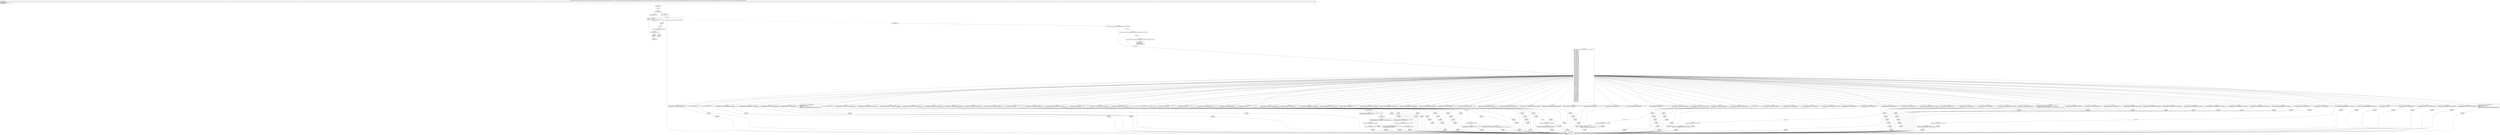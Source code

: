 digraph "CFG forandroidx.constraintlayout.widget.ConstraintSet.populateConstraint(Landroid\/content\/Context;Landroidx\/constraintlayout\/widget\/ConstraintSet$Constraint;Landroid\/content\/res\/TypedArray;Z)V" {
Node_245 [shape=record,label="{245\:\ ?|MTH_ENTER_BLOCK\l}"];
Node_247 [shape=record,label="{247\:\ 0x0000}"];
Node_248 [shape=record,label="{248\:\ 0x0004|if (r18 == false) goto L6\l}"];
Node_249 [shape=record,label="{249\:\ 0x0006|populateOverride(r15, r16, r17)\l}"];
Node_250 [shape=record,label="{250\:\ 0x0009|RETURN\l|return\l}"];
Node_246 [shape=record,label="{246\:\ ?|MTH_EXIT_BLOCK\l}"];
Node_251 [shape=record,label="{251\:\ 0x000a|int r2 = r17.getIndexCount()\lr3 = 0\l}"];
Node_252 [shape=record,label="{252\:\ 0x000f|LOOP_START\lLOOP:0: B:252:0x000f\-\>B:379:0x05eb\lPHI: r3 \l  PHI: (r3v1 'i' int) = (r3v0 'i' int), (r3v5 'i' int) binds: [B:251:0x000a, B:379:0x05eb] A[DONT_GENERATE, DONT_INLINE]\l|if (r3 \>= r2) goto L239\l}"];
Node_253 [shape=record,label="{253\:\ 0x0011|int r4 = r17.getIndex(r3)\l}"];
Node_254 [shape=record,label="{254\:\ 0x0018|if (r4 == androidx.constraintlayout.widget.C0169R.styleable.Constraint_android_id) goto L15\l}"];
Node_255 [shape=record,label="{255\:\ 0x001a}"];
Node_256 [shape=record,label="{256\:\ 0x001c|if (androidx.constraintlayout.widget.C0169R.styleable.Constraint_android_layout_marginStart == r4) goto L15\l}"];
Node_257 [shape=record,label="{257\:\ 0x001e}"];
Node_258 [shape=record,label="{258\:\ 0x0020|if (androidx.constraintlayout.widget.C0169R.styleable.Constraint_android_layout_marginEnd == r4) goto L15\l}"];
Node_259 [shape=record,label="{259\:\ 0x0022|r16.motion.mApply = true\lr16.layout.mApply = true\lr16.propertySet.mApply = true\lr16.transform.mApply = true\l}"];
Node_260 [shape=record,label="{260\:\ 0x0032}"];
Node_261 [shape=record,label="{261\:\ 0x0044|switch(androidx.constraintlayout.widget.ConstraintSet.mapToConstant.get(r4)) \{\l    case 1: goto L237;\l    case 2: goto L235;\l    case 3: goto L233;\l    case 4: goto L231;\l    case 5: goto L229;\l    case 6: goto L227;\l    case 7: goto L225;\l    case 8: goto L220;\l    case 9: goto L218;\l    case 10: goto L216;\l    case 11: goto L214;\l    case 12: goto L212;\l    case 13: goto L210;\l    case 14: goto L208;\l    case 15: goto L206;\l    case 16: goto L204;\l    case 17: goto L202;\l    case 18: goto L200;\l    case 19: goto L198;\l    case 20: goto L196;\l    case 21: goto L194;\l    case 22: goto L192;\l    case 23: goto L190;\l    case 24: goto L188;\l    case 25: goto L186;\l    case 26: goto L184;\l    case 27: goto L182;\l    case 28: goto L180;\l    case 29: goto L178;\l    case 30: goto L176;\l    case 31: goto L171;\l    case 32: goto L169;\l    case 33: goto L167;\l    case 34: goto L165;\l    case 35: goto L163;\l    case 36: goto L161;\l    case 37: goto L159;\l    case 38: goto L157;\l    case 39: goto L155;\l    case 40: goto L153;\l    case 41: goto L151;\l    case 42: goto L149;\l    case 43: goto L147;\l    case 44: goto L142;\l    case 45: goto L140;\l    case 46: goto L138;\l    case 47: goto L136;\l    case 48: goto L134;\l    case 49: goto L132;\l    case 50: goto L130;\l    case 51: goto L128;\l    case 52: goto L126;\l    case 53: goto L121;\l    case 54: goto L119;\l    case 55: goto L117;\l    case 56: goto L115;\l    case 57: goto L113;\l    case 58: goto L111;\l    case 59: goto L109;\l    case 60: goto L107;\l    case 61: goto L105;\l    case 62: goto L103;\l    case 63: goto L101;\l    case 64: goto L99;\l    case 65: goto L93;\l    case 66: goto L91;\l    case 67: goto L89;\l    case 68: goto L87;\l    case 69: goto L85;\l    case 70: goto L83;\l    case 71: goto L81;\l    case 72: goto L79;\l    case 73: goto L77;\l    case 74: goto L75;\l    case 75: goto L73;\l    case 76: goto L71;\l    case 77: goto L69;\l    case 78: goto L67;\l    case 79: goto L65;\l    case 80: goto L63;\l    case 81: goto L61;\l    case 82: goto L59;\l    case 83: goto L57;\l    case 84: goto L55;\l    case 85: goto L53;\l    case 86: goto L36;\l    case 87: goto L34;\l    case 88: goto L17;\l    case 89: goto L17;\l    case 90: goto L17;\l    case 91: goto L32;\l    case 92: goto L30;\l    case 93: goto L28;\l    case 94: goto L26;\l    case 95: goto L24;\l    case 96: goto L22;\l    case 97: goto L20;\l    default: goto L17;\l\}\l}"];
Node_262 [shape=record,label="{262\:\ 0x0047|java.lang.StringBuilder r5 = new java.lang.StringBuilder()\lr5.append(\"Unknown attribute 0x\")\lr5.append(java.lang.Integer.toHexString(r4))\lr5.append(\"   \")\lr5.append(androidx.constraintlayout.widget.ConstraintSet.mapToConstant.get(r4))\landroid.util.Log.w(androidx.constraintlayout.widget.ConstraintSet.TAG, r5.toString())\l}"];
Node_386 [shape=record,label="{386\:\ 0x05eb|SYNTHETIC\l}"];
Node_379 [shape=record,label="{379\:\ 0x05eb|LOOP_END\lLOOP:0: B:252:0x000f\-\>B:379:0x05eb\l|int r3 = r3 + 1\l}"];
Node_263 [shape=record,label="{263\:\ 0x006d|androidx.constraintlayout.widget.ConstraintSet$Layout r5 = r16.layout\lr5.mWrapBehavior = r17.getInt(r4, r16.layout.mWrapBehavior)\l}"];
Node_387 [shape=record,label="{387\:\ 0x05eb|SYNTHETIC\l}"];
Node_264 [shape=record,label="{264\:\ 0x007b|parseDimensionConstraints(r16.layout, r17, r4, 1)\l}"];
Node_388 [shape=record,label="{388\:\ 0x05eb|SYNTHETIC\l}"];
Node_265 [shape=record,label="{265\:\ 0x0082|parseDimensionConstraints(r16.layout, r17, r4, 0)\l}"];
Node_389 [shape=record,label="{389\:\ 0x05eb|SYNTHETIC\l}"];
Node_266 [shape=record,label="{266\:\ 0x0089|androidx.constraintlayout.widget.ConstraintSet$Layout r5 = r16.layout\lr5.goneBaselineMargin = r17.getDimensionPixelSize(r4, r16.layout.goneBaselineMargin)\l}"];
Node_390 [shape=record,label="{390\:\ 0x05eb|SYNTHETIC\l}"];
Node_267 [shape=record,label="{267\:\ 0x0097|androidx.constraintlayout.widget.ConstraintSet$Layout r5 = r16.layout\lr5.baselineMargin = r17.getDimensionPixelSize(r4, r16.layout.baselineMargin)\l}"];
Node_391 [shape=record,label="{391\:\ 0x05eb|SYNTHETIC\l}"];
Node_268 [shape=record,label="{268\:\ 0x00a5|androidx.constraintlayout.widget.ConstraintSet$Layout r5 = r16.layout\lr5.baselineToBottom = lookupID(r17, r4, r16.layout.baselineToBottom)\l}"];
Node_392 [shape=record,label="{392\:\ 0x05eb|SYNTHETIC\l}"];
Node_269 [shape=record,label="{269\:\ 0x00b3|androidx.constraintlayout.widget.ConstraintSet$Layout r5 = r16.layout\lr5.baselineToTop = lookupID(r17, r4, r16.layout.baselineToTop)\l}"];
Node_393 [shape=record,label="{393\:\ 0x05eb|SYNTHETIC\l}"];
Node_270 [shape=record,label="{270\:\ 0x00c1|java.lang.StringBuilder r5 = new java.lang.StringBuilder()\lr5.append(\"unused attribute 0x\")\lr5.append(java.lang.Integer.toHexString(r4))\lr5.append(\"   \")\lr5.append(androidx.constraintlayout.widget.ConstraintSet.mapToConstant.get(r4))\landroid.util.Log.w(androidx.constraintlayout.widget.ConstraintSet.TAG, r5.toString())\l}"];
Node_394 [shape=record,label="{394\:\ 0x05eb|SYNTHETIC\l}"];
Node_271 [shape=record,label="{271\:\ 0x00e7|android.util.TypedValue r5 = r17.peekValue(r4)\l}"];
Node_272 [shape=record,label="{272\:\ 0x00ef|if (r5.type != 1) goto L43\l}"];
Node_273 [shape=record,label="{273\:\ 0x00f1|androidx.constraintlayout.widget.ConstraintSet$Motion r6 = r16.motion\lr6.mQuantizeInterpolatorID = r17.getResourceId(r4, \-1)\l}"];
Node_274 [shape=record,label="{274\:\ 0x00fd|if (r16.motion.mQuantizeInterpolatorID == (\-1)) goto L42\l}"];
Node_275 [shape=record,label="{275\:\ 0x00ff|r16.motion.mQuantizeInterpolatorType = \-2\l}"];
Node_396 [shape=record,label="{396\:\ 0x05eb|SYNTHETIC\l}"];
Node_395 [shape=record,label="{395\:\ 0x05eb|SYNTHETIC\l}"];
Node_276 [shape=record,label="{276\:\ 0x0105}"];
Node_277 [shape=record,label="{277\:\ 0x0107|if (r5.type != 3) goto L51\l}"];
Node_278 [shape=record,label="{278\:\ 0x0109|androidx.constraintlayout.widget.ConstraintSet$Motion r6 = r16.motion\lr6.mQuantizeInterpolatorString = r17.getString(r4)\l}"];
Node_279 [shape=record,label="{279\:\ 0x011b|if (r16.motion.mQuantizeInterpolatorString.indexOf(\"\/\") \<= 0) goto L49\l}"];
Node_280 [shape=record,label="{280\:\ 0x011d|androidx.constraintlayout.widget.ConstraintSet$Motion r6 = r16.motion\lr6.mQuantizeInterpolatorID = r17.getResourceId(r4, \-1)\lr16.motion.mQuantizeInterpolatorType = \-2\l}"];
Node_397 [shape=record,label="{397\:\ 0x05eb|SYNTHETIC\l}"];
Node_281 [shape=record,label="{281\:\ 0x012b|r16.motion.mQuantizeInterpolatorType = \-1\l}"];
Node_398 [shape=record,label="{398\:\ 0x05eb|SYNTHETIC\l}"];
Node_282 [shape=record,label="{282\:\ 0x0131|androidx.constraintlayout.widget.ConstraintSet$Motion r6 = r16.motion\lr6.mQuantizeInterpolatorType = r17.getInteger(r4, r16.motion.mQuantizeInterpolatorID)\l}"];
Node_399 [shape=record,label="{399\:\ 0x05eb|SYNTHETIC\l}"];
Node_283 [shape=record,label="{283\:\ 0x013f|androidx.constraintlayout.widget.ConstraintSet$Motion r5 = r16.motion\lr5.mQuantizeMotionPhase = r17.getFloat(r4, r16.motion.mQuantizeMotionPhase)\l}"];
Node_400 [shape=record,label="{400\:\ 0x05eb|SYNTHETIC\l}"];
Node_284 [shape=record,label="{284\:\ 0x014d|androidx.constraintlayout.widget.ConstraintSet$Motion r5 = r16.motion\lr5.mQuantizeMotionSteps = r17.getInteger(r4, r16.motion.mQuantizeMotionSteps)\l}"];
Node_401 [shape=record,label="{401\:\ 0x05eb|SYNTHETIC\l}"];
Node_285 [shape=record,label="{285\:\ 0x015b|androidx.constraintlayout.widget.ConstraintSet$Transform r5 = r16.transform\lr5.transformPivotTarget = lookupID(r17, r4, r16.transform.transformPivotTarget)\l}"];
Node_402 [shape=record,label="{402\:\ 0x05eb|SYNTHETIC\l}"];
Node_286 [shape=record,label="{286\:\ 0x0169|androidx.constraintlayout.widget.ConstraintSet$Motion r5 = r16.motion\lr5.mAnimateCircleAngleTo = r17.getInteger(r4, r16.motion.mAnimateCircleAngleTo)\l}"];
Node_403 [shape=record,label="{403\:\ 0x05eb|SYNTHETIC\l}"];
Node_287 [shape=record,label="{287\:\ 0x0177|androidx.constraintlayout.widget.ConstraintSet$Layout r5 = r16.layout\lr5.constrainedHeight = r17.getBoolean(r4, r16.layout.constrainedHeight)\l}"];
Node_404 [shape=record,label="{404\:\ 0x05eb|SYNTHETIC\l}"];
Node_288 [shape=record,label="{288\:\ 0x0185|androidx.constraintlayout.widget.ConstraintSet$Layout r5 = r16.layout\lr5.constrainedWidth = r17.getBoolean(r4, r16.layout.constrainedWidth)\l}"];
Node_405 [shape=record,label="{405\:\ 0x05eb|SYNTHETIC\l}"];
Node_289 [shape=record,label="{289\:\ 0x0193|androidx.constraintlayout.widget.ConstraintSet$Motion r5 = r16.motion\lr5.mMotionStagger = r17.getFloat(r4, r16.motion.mMotionStagger)\l}"];
Node_406 [shape=record,label="{406\:\ 0x05eb|SYNTHETIC\l}"];
Node_290 [shape=record,label="{290\:\ 0x01a1|androidx.constraintlayout.widget.ConstraintSet$PropertySet r5 = r16.propertySet\lr5.mVisibilityMode = r17.getInt(r4, r16.propertySet.mVisibilityMode)\l}"];
Node_407 [shape=record,label="{407\:\ 0x05eb|SYNTHETIC\l}"];
Node_291 [shape=record,label="{291\:\ 0x01af|androidx.constraintlayout.widget.ConstraintSet$Layout r5 = r16.layout\lr5.mConstraintTag = r17.getString(r4)\l}"];
Node_408 [shape=record,label="{408\:\ 0x05eb|SYNTHETIC\l}"];
Node_292 [shape=record,label="{292\:\ 0x01b9|androidx.constraintlayout.widget.ConstraintSet$Motion r5 = r16.motion\lr5.mPathMotionArc = r17.getInt(r4, r16.motion.mPathMotionArc)\l}"];
Node_409 [shape=record,label="{409\:\ 0x05eb|SYNTHETIC\l}"];
Node_293 [shape=record,label="{293\:\ 0x01c7|androidx.constraintlayout.widget.ConstraintSet$Layout r5 = r16.layout\lr5.mBarrierAllowsGoneWidgets = r17.getBoolean(r4, r16.layout.mBarrierAllowsGoneWidgets)\l}"];
Node_410 [shape=record,label="{410\:\ 0x05eb|SYNTHETIC\l}"];
Node_294 [shape=record,label="{294\:\ 0x01d5|androidx.constraintlayout.widget.ConstraintSet$Layout r5 = r16.layout\lr5.mReferenceIdString = r17.getString(r4)\l}"];
Node_411 [shape=record,label="{411\:\ 0x05eb|SYNTHETIC\l}"];
Node_295 [shape=record,label="{295\:\ 0x01df|androidx.constraintlayout.widget.ConstraintSet$Layout r5 = r16.layout\lr5.mBarrierMargin = r17.getDimensionPixelSize(r4, r16.layout.mBarrierMargin)\l}"];
Node_412 [shape=record,label="{412\:\ 0x05eb|SYNTHETIC\l}"];
Node_296 [shape=record,label="{296\:\ 0x01ed|androidx.constraintlayout.widget.ConstraintSet$Layout r5 = r16.layout\lr5.mBarrierDirection = r17.getInt(r4, r16.layout.mBarrierDirection)\l}"];
Node_413 [shape=record,label="{413\:\ 0x05eb|SYNTHETIC\l}"];
Node_297 [shape=record,label="{297\:\ 0x01fb|android.util.Log.e(androidx.constraintlayout.widget.ConstraintSet.TAG, \"CURRENTLY UNSUPPORTED\")\l}"];
Node_414 [shape=record,label="{414\:\ 0x05eb|SYNTHETIC\l}"];
Node_298 [shape=record,label="{298\:\ 0x0202|androidx.constraintlayout.widget.ConstraintSet$Layout r5 = r16.layout\lr5.heightPercent = r17.getFloat(r4, 1.0f)\l}"];
Node_415 [shape=record,label="{415\:\ 0x05eb|SYNTHETIC\l}"];
Node_299 [shape=record,label="{299\:\ 0x020c|androidx.constraintlayout.widget.ConstraintSet$Layout r5 = r16.layout\lr5.widthPercent = r17.getFloat(r4, 1.0f)\l}"];
Node_416 [shape=record,label="{416\:\ 0x05eb|SYNTHETIC\l}"];
Node_300 [shape=record,label="{300\:\ 0x0216|androidx.constraintlayout.widget.ConstraintSet$PropertySet r5 = r16.propertySet\lr5.mProgress = r17.getFloat(r4, r16.propertySet.mProgress)\l}"];
Node_417 [shape=record,label="{417\:\ 0x05eb|SYNTHETIC\l}"];
Node_301 [shape=record,label="{301\:\ 0x0224|androidx.constraintlayout.widget.ConstraintSet$Motion r5 = r16.motion\lr5.mPathRotate = r17.getFloat(r4, r16.motion.mPathRotate)\l}"];
Node_418 [shape=record,label="{418\:\ 0x05eb|SYNTHETIC\l}"];
Node_302 [shape=record,label="{302\:\ 0x0232|androidx.constraintlayout.widget.ConstraintSet$Motion r5 = r16.motion\lr5.mDrawPath = r17.getInt(r4, 0)\l}"];
Node_419 [shape=record,label="{419\:\ 0x05eb|SYNTHETIC\l}"];
Node_303 [shape=record,label="{303\:\ 0x023c}"];
Node_304 [shape=record,label="{304\:\ 0x0242|if (r17.peekValue(r4).type != 3) goto L97\l}"];
Node_305 [shape=record,label="{305\:\ 0x0244|androidx.constraintlayout.widget.ConstraintSet$Motion r6 = r16.motion\lr6.mTransitionEasing = r17.getString(r4)\l}"];
Node_420 [shape=record,label="{420\:\ 0x05eb|SYNTHETIC\l}"];
Node_306 [shape=record,label="{306\:\ 0x024e|androidx.constraintlayout.widget.ConstraintSet$Motion r6 = r16.motion\lr6.mTransitionEasing = androidx.constraintlayout.core.motion.utils.Easing.NAMED_EASING[r17.getInteger(r4, 0)]\l}"];
Node_421 [shape=record,label="{421\:\ 0x05eb|SYNTHETIC\l}"];
Node_307 [shape=record,label="{307\:\ 0x025c|androidx.constraintlayout.widget.ConstraintSet$Motion r5 = r16.motion\lr5.mAnimateRelativeTo = lookupID(r17, r4, r16.motion.mAnimateRelativeTo)\l}"];
Node_422 [shape=record,label="{422\:\ 0x05eb|SYNTHETIC\l}"];
Node_308 [shape=record,label="{308\:\ 0x026a|androidx.constraintlayout.widget.ConstraintSet$Layout r5 = r16.layout\lr5.circleAngle = r17.getFloat(r4, r16.layout.circleAngle)\l}"];
Node_423 [shape=record,label="{423\:\ 0x05eb|SYNTHETIC\l}"];
Node_309 [shape=record,label="{309\:\ 0x0278|androidx.constraintlayout.widget.ConstraintSet$Layout r5 = r16.layout\lr5.circleRadius = r17.getDimensionPixelSize(r4, r16.layout.circleRadius)\l}"];
Node_424 [shape=record,label="{424\:\ 0x05eb|SYNTHETIC\l}"];
Node_310 [shape=record,label="{310\:\ 0x0286|androidx.constraintlayout.widget.ConstraintSet$Layout r5 = r16.layout\lr5.circleConstraint = lookupID(r17, r4, r16.layout.circleConstraint)\l}"];
Node_425 [shape=record,label="{425\:\ 0x05eb|SYNTHETIC\l}"];
Node_311 [shape=record,label="{311\:\ 0x0294|androidx.constraintlayout.widget.ConstraintSet$Transform r5 = r16.transform\lr5.rotation = r17.getFloat(r4, r16.transform.rotation)\l}"];
Node_426 [shape=record,label="{426\:\ 0x05eb|SYNTHETIC\l}"];
Node_312 [shape=record,label="{312\:\ 0x02a2|androidx.constraintlayout.widget.ConstraintSet$Layout r5 = r16.layout\lr5.heightMin = r17.getDimensionPixelSize(r4, r16.layout.heightMin)\l}"];
Node_427 [shape=record,label="{427\:\ 0x05eb|SYNTHETIC\l}"];
Node_313 [shape=record,label="{313\:\ 0x02b0|androidx.constraintlayout.widget.ConstraintSet$Layout r5 = r16.layout\lr5.widthMin = r17.getDimensionPixelSize(r4, r16.layout.widthMin)\l}"];
Node_428 [shape=record,label="{428\:\ 0x05eb|SYNTHETIC\l}"];
Node_314 [shape=record,label="{314\:\ 0x02be|androidx.constraintlayout.widget.ConstraintSet$Layout r5 = r16.layout\lr5.heightMax = r17.getDimensionPixelSize(r4, r16.layout.heightMax)\l}"];
Node_429 [shape=record,label="{429\:\ 0x05eb|SYNTHETIC\l}"];
Node_315 [shape=record,label="{315\:\ 0x02cc|androidx.constraintlayout.widget.ConstraintSet$Layout r5 = r16.layout\lr5.widthMax = r17.getDimensionPixelSize(r4, r16.layout.widthMax)\l}"];
Node_430 [shape=record,label="{430\:\ 0x05eb|SYNTHETIC\l}"];
Node_316 [shape=record,label="{316\:\ 0x02da|androidx.constraintlayout.widget.ConstraintSet$Layout r5 = r16.layout\lr5.heightDefault = r17.getInt(r4, r16.layout.heightDefault)\l}"];
Node_431 [shape=record,label="{431\:\ 0x05eb|SYNTHETIC\l}"];
Node_317 [shape=record,label="{317\:\ 0x02e8|androidx.constraintlayout.widget.ConstraintSet$Layout r5 = r16.layout\lr5.widthDefault = r17.getInt(r4, r16.layout.widthDefault)\l}"];
Node_432 [shape=record,label="{432\:\ 0x05eb|SYNTHETIC\l}"];
Node_318 [shape=record,label="{318\:\ 0x02f6}"];
Node_319 [shape=record,label="{319\:\ 0x02f8|if (android.os.Build.VERSION.SDK_INT \< 21) goto L125\l}"];
Node_320 [shape=record,label="{320\:\ 0x02fa|androidx.constraintlayout.widget.ConstraintSet$Transform r5 = r16.transform\lr5.translationZ = r17.getDimension(r4, r16.transform.translationZ)\l}"];
Node_434 [shape=record,label="{434\:\ 0x05eb|SYNTHETIC\l}"];
Node_433 [shape=record,label="{433\:\ 0x05eb|SYNTHETIC\l}"];
Node_321 [shape=record,label="{321\:\ 0x0308|androidx.constraintlayout.widget.ConstraintSet$Transform r5 = r16.transform\lr5.translationY = r17.getDimension(r4, r16.transform.translationY)\l}"];
Node_435 [shape=record,label="{435\:\ 0x05eb|SYNTHETIC\l}"];
Node_322 [shape=record,label="{322\:\ 0x0316|androidx.constraintlayout.widget.ConstraintSet$Transform r5 = r16.transform\lr5.translationX = r17.getDimension(r4, r16.transform.translationX)\l}"];
Node_436 [shape=record,label="{436\:\ 0x05eb|SYNTHETIC\l}"];
Node_323 [shape=record,label="{323\:\ 0x0324|androidx.constraintlayout.widget.ConstraintSet$Transform r5 = r16.transform\lr5.transformPivotY = r17.getDimension(r4, r16.transform.transformPivotY)\l}"];
Node_437 [shape=record,label="{437\:\ 0x05eb|SYNTHETIC\l}"];
Node_324 [shape=record,label="{324\:\ 0x0332|androidx.constraintlayout.widget.ConstraintSet$Transform r5 = r16.transform\lr5.transformPivotX = r17.getDimension(r4, r16.transform.transformPivotX)\l}"];
Node_438 [shape=record,label="{438\:\ 0x05eb|SYNTHETIC\l}"];
Node_325 [shape=record,label="{325\:\ 0x0340|androidx.constraintlayout.widget.ConstraintSet$Transform r5 = r16.transform\lr5.scaleY = r17.getFloat(r4, r16.transform.scaleY)\l}"];
Node_439 [shape=record,label="{439\:\ 0x05eb|SYNTHETIC\l}"];
Node_326 [shape=record,label="{326\:\ 0x034e|androidx.constraintlayout.widget.ConstraintSet$Transform r5 = r16.transform\lr5.scaleX = r17.getFloat(r4, r16.transform.scaleX)\l}"];
Node_440 [shape=record,label="{440\:\ 0x05eb|SYNTHETIC\l}"];
Node_327 [shape=record,label="{327\:\ 0x035c|androidx.constraintlayout.widget.ConstraintSet$Transform r5 = r16.transform\lr5.rotationY = r17.getFloat(r4, r16.transform.rotationY)\l}"];
Node_441 [shape=record,label="{441\:\ 0x05eb|SYNTHETIC\l}"];
Node_328 [shape=record,label="{328\:\ 0x036a|androidx.constraintlayout.widget.ConstraintSet$Transform r5 = r16.transform\lr5.rotationX = r17.getFloat(r4, r16.transform.rotationX)\l}"];
Node_442 [shape=record,label="{442\:\ 0x05eb|SYNTHETIC\l}"];
Node_329 [shape=record,label="{329\:\ 0x0378}"];
Node_330 [shape=record,label="{330\:\ 0x037a|if (android.os.Build.VERSION.SDK_INT \< 21) goto L146\l}"];
Node_331 [shape=record,label="{331\:\ 0x037c|r16.transform.applyElevation = true\landroidx.constraintlayout.widget.ConstraintSet$Transform r5 = r16.transform\lr5.elevation = r17.getDimension(r4, r16.transform.elevation)\l}"];
Node_444 [shape=record,label="{444\:\ 0x05eb|SYNTHETIC\l}"];
Node_443 [shape=record,label="{443\:\ 0x05eb|SYNTHETIC\l}"];
Node_332 [shape=record,label="{332\:\ 0x038e|androidx.constraintlayout.widget.ConstraintSet$PropertySet r5 = r16.propertySet\lr5.alpha = r17.getFloat(r4, r16.propertySet.alpha)\l}"];
Node_445 [shape=record,label="{445\:\ 0x05eb|SYNTHETIC\l}"];
Node_333 [shape=record,label="{333\:\ 0x039c|androidx.constraintlayout.widget.ConstraintSet$Layout r5 = r16.layout\lr5.verticalChainStyle = r17.getInt(r4, r16.layout.verticalChainStyle)\l}"];
Node_446 [shape=record,label="{446\:\ 0x05eb|SYNTHETIC\l}"];
Node_334 [shape=record,label="{334\:\ 0x03aa|androidx.constraintlayout.widget.ConstraintSet$Layout r5 = r16.layout\lr5.horizontalChainStyle = r17.getInt(r4, r16.layout.horizontalChainStyle)\l}"];
Node_447 [shape=record,label="{447\:\ 0x05eb|SYNTHETIC\l}"];
Node_335 [shape=record,label="{335\:\ 0x03b8|androidx.constraintlayout.widget.ConstraintSet$Layout r5 = r16.layout\lr5.verticalWeight = r17.getFloat(r4, r16.layout.verticalWeight)\l}"];
Node_448 [shape=record,label="{448\:\ 0x05eb|SYNTHETIC\l}"];
Node_336 [shape=record,label="{336\:\ 0x03c6|androidx.constraintlayout.widget.ConstraintSet$Layout r5 = r16.layout\lr5.horizontalWeight = r17.getFloat(r4, r16.layout.horizontalWeight)\l}"];
Node_449 [shape=record,label="{449\:\ 0x05eb|SYNTHETIC\l}"];
Node_337 [shape=record,label="{337\:\ 0x03d4|r16.mViewId = r17.getResourceId(r4, r16.mViewId)\l}"];
Node_450 [shape=record,label="{450\:\ 0x05eb|SYNTHETIC\l}"];
Node_338 [shape=record,label="{338\:\ 0x03de|androidx.constraintlayout.widget.ConstraintSet$Layout r5 = r16.layout\lr5.verticalBias = r17.getFloat(r4, r16.layout.verticalBias)\l}"];
Node_451 [shape=record,label="{451\:\ 0x05eb|SYNTHETIC\l}"];
Node_339 [shape=record,label="{339\:\ 0x03ec|androidx.constraintlayout.widget.ConstraintSet$Layout r5 = r16.layout\lr5.topToTop = lookupID(r17, r4, r16.layout.topToTop)\l}"];
Node_452 [shape=record,label="{452\:\ 0x05eb|SYNTHETIC\l}"];
Node_340 [shape=record,label="{340\:\ 0x03fa|androidx.constraintlayout.widget.ConstraintSet$Layout r5 = r16.layout\lr5.topToBottom = lookupID(r17, r4, r16.layout.topToBottom)\l}"];
Node_453 [shape=record,label="{453\:\ 0x05eb|SYNTHETIC\l}"];
Node_341 [shape=record,label="{341\:\ 0x0408|androidx.constraintlayout.widget.ConstraintSet$Layout r5 = r16.layout\lr5.topMargin = r17.getDimensionPixelSize(r4, r16.layout.topMargin)\l}"];
Node_454 [shape=record,label="{454\:\ 0x05eb|SYNTHETIC\l}"];
Node_342 [shape=record,label="{342\:\ 0x0416|androidx.constraintlayout.widget.ConstraintSet$Layout r5 = r16.layout\lr5.startToStart = lookupID(r17, r4, r16.layout.startToStart)\l}"];
Node_455 [shape=record,label="{455\:\ 0x05eb|SYNTHETIC\l}"];
Node_343 [shape=record,label="{343\:\ 0x0424|androidx.constraintlayout.widget.ConstraintSet$Layout r5 = r16.layout\lr5.startToEnd = lookupID(r17, r4, r16.layout.startToEnd)\l}"];
Node_456 [shape=record,label="{456\:\ 0x05eb|SYNTHETIC\l}"];
Node_344 [shape=record,label="{344\:\ 0x0432}"];
Node_345 [shape=record,label="{345\:\ 0x0434|if (android.os.Build.VERSION.SDK_INT \< 17) goto L175\l}"];
Node_346 [shape=record,label="{346\:\ 0x0436|androidx.constraintlayout.widget.ConstraintSet$Layout r5 = r16.layout\lr5.startMargin = r17.getDimensionPixelSize(r4, r16.layout.startMargin)\l}"];
Node_458 [shape=record,label="{458\:\ 0x05eb|SYNTHETIC\l}"];
Node_457 [shape=record,label="{457\:\ 0x05eb|SYNTHETIC\l}"];
Node_347 [shape=record,label="{347\:\ 0x0444|androidx.constraintlayout.widget.ConstraintSet$Layout r5 = r16.layout\lr5.rightToRight = lookupID(r17, r4, r16.layout.rightToRight)\l}"];
Node_459 [shape=record,label="{459\:\ 0x05eb|SYNTHETIC\l}"];
Node_348 [shape=record,label="{348\:\ 0x0452|androidx.constraintlayout.widget.ConstraintSet$Layout r5 = r16.layout\lr5.rightToLeft = lookupID(r17, r4, r16.layout.rightToLeft)\l}"];
Node_460 [shape=record,label="{460\:\ 0x05eb|SYNTHETIC\l}"];
Node_349 [shape=record,label="{349\:\ 0x0460|androidx.constraintlayout.widget.ConstraintSet$Layout r5 = r16.layout\lr5.rightMargin = r17.getDimensionPixelSize(r4, r16.layout.rightMargin)\l}"];
Node_461 [shape=record,label="{461\:\ 0x05eb|SYNTHETIC\l}"];
Node_350 [shape=record,label="{350\:\ 0x046e|androidx.constraintlayout.widget.ConstraintSet$Layout r5 = r16.layout\lr5.orientation = r17.getInt(r4, r16.layout.orientation)\l}"];
Node_462 [shape=record,label="{462\:\ 0x05eb|SYNTHETIC\l}"];
Node_351 [shape=record,label="{351\:\ 0x047c|androidx.constraintlayout.widget.ConstraintSet$Layout r5 = r16.layout\lr5.leftToRight = lookupID(r17, r4, r16.layout.leftToRight)\l}"];
Node_463 [shape=record,label="{463\:\ 0x05eb|SYNTHETIC\l}"];
Node_352 [shape=record,label="{352\:\ 0x048a|androidx.constraintlayout.widget.ConstraintSet$Layout r5 = r16.layout\lr5.leftToLeft = lookupID(r17, r4, r16.layout.leftToLeft)\l}"];
Node_464 [shape=record,label="{464\:\ 0x05eb|SYNTHETIC\l}"];
Node_353 [shape=record,label="{353\:\ 0x0498|androidx.constraintlayout.widget.ConstraintSet$Layout r5 = r16.layout\lr5.leftMargin = r17.getDimensionPixelSize(r4, r16.layout.leftMargin)\l}"];
Node_465 [shape=record,label="{465\:\ 0x05eb|SYNTHETIC\l}"];
Node_354 [shape=record,label="{354\:\ 0x04a6|androidx.constraintlayout.widget.ConstraintSet$Layout r5 = r16.layout\lr5.mWidth = r17.getLayoutDimension(r4, r16.layout.mWidth)\l}"];
Node_466 [shape=record,label="{466\:\ 0x05eb|SYNTHETIC\l}"];
Node_355 [shape=record,label="{355\:\ 0x04b4|androidx.constraintlayout.widget.ConstraintSet$PropertySet r5 = r16.propertySet\lr5.visibility = r17.getInt(r4, r16.propertySet.visibility)\landroidx.constraintlayout.widget.ConstraintSet$PropertySet r5 = r16.propertySet\lr5.visibility = androidx.constraintlayout.widget.ConstraintSet.VISIBILITY_FLAGS[r16.propertySet.visibility]\l}"];
Node_467 [shape=record,label="{467\:\ 0x05eb|SYNTHETIC\l}"];
Node_356 [shape=record,label="{356\:\ 0x04ce|androidx.constraintlayout.widget.ConstraintSet$Layout r5 = r16.layout\lr5.mHeight = r17.getLayoutDimension(r4, r16.layout.mHeight)\l}"];
Node_468 [shape=record,label="{468\:\ 0x05eb|SYNTHETIC\l}"];
Node_357 [shape=record,label="{357\:\ 0x04dc|androidx.constraintlayout.widget.ConstraintSet$Layout r5 = r16.layout\lr5.horizontalBias = r17.getFloat(r4, r16.layout.horizontalBias)\l}"];
Node_469 [shape=record,label="{469\:\ 0x05eb|SYNTHETIC\l}"];
Node_358 [shape=record,label="{358\:\ 0x04ea|androidx.constraintlayout.widget.ConstraintSet$Layout r5 = r16.layout\lr5.guidePercent = r17.getFloat(r4, r16.layout.guidePercent)\l}"];
Node_470 [shape=record,label="{470\:\ 0x05eb|SYNTHETIC\l}"];
Node_359 [shape=record,label="{359\:\ 0x04f8|androidx.constraintlayout.widget.ConstraintSet$Layout r5 = r16.layout\lr5.guideEnd = r17.getDimensionPixelOffset(r4, r16.layout.guideEnd)\l}"];
Node_471 [shape=record,label="{471\:\ 0x05eb|SYNTHETIC\l}"];
Node_360 [shape=record,label="{360\:\ 0x0506|androidx.constraintlayout.widget.ConstraintSet$Layout r5 = r16.layout\lr5.guideBegin = r17.getDimensionPixelOffset(r4, r16.layout.guideBegin)\l}"];
Node_472 [shape=record,label="{472\:\ 0x05eb|SYNTHETIC\l}"];
Node_361 [shape=record,label="{361\:\ 0x0514|androidx.constraintlayout.widget.ConstraintSet$Layout r5 = r16.layout\lr5.goneTopMargin = r17.getDimensionPixelSize(r4, r16.layout.goneTopMargin)\l}"];
Node_473 [shape=record,label="{473\:\ 0x05eb|SYNTHETIC\l}"];
Node_362 [shape=record,label="{362\:\ 0x0522|androidx.constraintlayout.widget.ConstraintSet$Layout r5 = r16.layout\lr5.goneStartMargin = r17.getDimensionPixelSize(r4, r16.layout.goneStartMargin)\l}"];
Node_474 [shape=record,label="{474\:\ 0x05eb|SYNTHETIC\l}"];
Node_363 [shape=record,label="{363\:\ 0x0530|androidx.constraintlayout.widget.ConstraintSet$Layout r5 = r16.layout\lr5.goneRightMargin = r17.getDimensionPixelSize(r4, r16.layout.goneRightMargin)\l}"];
Node_475 [shape=record,label="{475\:\ 0x05eb|SYNTHETIC\l}"];
Node_364 [shape=record,label="{364\:\ 0x053e|androidx.constraintlayout.widget.ConstraintSet$Layout r5 = r16.layout\lr5.goneLeftMargin = r17.getDimensionPixelSize(r4, r16.layout.goneLeftMargin)\l}"];
Node_476 [shape=record,label="{476\:\ 0x05eb|SYNTHETIC\l}"];
Node_365 [shape=record,label="{365\:\ 0x054c|androidx.constraintlayout.widget.ConstraintSet$Layout r5 = r16.layout\lr5.goneEndMargin = r17.getDimensionPixelSize(r4, r16.layout.goneEndMargin)\l}"];
Node_477 [shape=record,label="{477\:\ 0x05eb|SYNTHETIC\l}"];
Node_366 [shape=record,label="{366\:\ 0x055a|androidx.constraintlayout.widget.ConstraintSet$Layout r5 = r16.layout\lr5.goneBottomMargin = r17.getDimensionPixelSize(r4, r16.layout.goneBottomMargin)\l}"];
Node_478 [shape=record,label="{478\:\ 0x05eb|SYNTHETIC\l}"];
Node_367 [shape=record,label="{367\:\ 0x0568|androidx.constraintlayout.widget.ConstraintSet$Layout r5 = r16.layout\lr5.endToStart = lookupID(r17, r4, r16.layout.endToStart)\l}"];
Node_479 [shape=record,label="{479\:\ 0x05eb|SYNTHETIC\l}"];
Node_368 [shape=record,label="{368\:\ 0x0576|androidx.constraintlayout.widget.ConstraintSet$Layout r5 = r16.layout\lr5.endToEnd = lookupID(r17, r4, r16.layout.endToEnd)\l}"];
Node_480 [shape=record,label="{480\:\ 0x05eb|SYNTHETIC\l}"];
Node_369 [shape=record,label="{369\:\ 0x0583}"];
Node_370 [shape=record,label="{370\:\ 0x0585|if (android.os.Build.VERSION.SDK_INT \< 17) goto L224\l}"];
Node_371 [shape=record,label="{371\:\ 0x0587|androidx.constraintlayout.widget.ConstraintSet$Layout r5 = r16.layout\lr5.endMargin = r17.getDimensionPixelSize(r4, r16.layout.endMargin)\l}"];
Node_482 [shape=record,label="{482\:\ 0x05eb|SYNTHETIC\l}"];
Node_481 [shape=record,label="{481\:\ 0x05eb|SYNTHETIC\l}"];
Node_372 [shape=record,label="{372\:\ 0x0594|androidx.constraintlayout.widget.ConstraintSet$Layout r5 = r16.layout\lr5.editorAbsoluteY = r17.getDimensionPixelOffset(r4, r16.layout.editorAbsoluteY)\l}"];
Node_483 [shape=record,label="{483\:\ 0x05eb|SYNTHETIC\l}"];
Node_373 [shape=record,label="{373\:\ 0x05a1|androidx.constraintlayout.widget.ConstraintSet$Layout r5 = r16.layout\lr5.editorAbsoluteX = r17.getDimensionPixelOffset(r4, r16.layout.editorAbsoluteX)\l}"];
Node_484 [shape=record,label="{484\:\ 0x05eb|SYNTHETIC\l}"];
Node_374 [shape=record,label="{374\:\ 0x05ae|androidx.constraintlayout.widget.ConstraintSet$Layout r5 = r16.layout\lr5.dimensionRatio = r17.getString(r4)\l}"];
Node_485 [shape=record,label="{485\:\ 0x05eb|SYNTHETIC\l}"];
Node_375 [shape=record,label="{375\:\ 0x05b7|androidx.constraintlayout.widget.ConstraintSet$Layout r5 = r16.layout\lr5.bottomToTop = lookupID(r17, r4, r16.layout.bottomToTop)\l}"];
Node_486 [shape=record,label="{486\:\ 0x05eb|SYNTHETIC\l}"];
Node_376 [shape=record,label="{376\:\ 0x05c4|androidx.constraintlayout.widget.ConstraintSet$Layout r5 = r16.layout\lr5.bottomToBottom = lookupID(r17, r4, r16.layout.bottomToBottom)\l}"];
Node_487 [shape=record,label="{487\:\ 0x05eb|SYNTHETIC\l}"];
Node_377 [shape=record,label="{377\:\ 0x05d1|androidx.constraintlayout.widget.ConstraintSet$Layout r5 = r16.layout\lr5.bottomMargin = r17.getDimensionPixelSize(r4, r16.layout.bottomMargin)\l}"];
Node_488 [shape=record,label="{488\:\ 0x05eb|SYNTHETIC\l}"];
Node_378 [shape=record,label="{378\:\ 0x05de|androidx.constraintlayout.widget.ConstraintSet$Layout r5 = r16.layout\lr5.baselineToBaseline = lookupID(r17, r4, r16.layout.baselineToBaseline)\l}"];
Node_385 [shape=record,label="{385\:\ 0x05eb|SYNTHETIC\l}"];
Node_384 [shape=record,label="{384\:\ 0x05ef|SYNTHETIC\l}"];
Node_380 [shape=record,label="{380\:\ 0x05ef}"];
Node_381 [shape=record,label="{381\:\ 0x05f3|if (r16.layout.mReferenceIdString == null) goto L244\l}"];
Node_382 [shape=record,label="{382\:\ 0x05f5|r16.layout.mReferenceIds = null\l}"];
Node_383 [shape=record,label="{383\:\ 0x05fa|RETURN\lORIG_RETURN\l|return\l}"];
Node_489 [shape=record,label="{489\:\ ?|SYNTHETIC\lRETURN\l|return\l}"];
MethodNode[shape=record,label="{private void androidx.constraintlayout.widget.ConstraintSet.populateConstraint((r14v0 'this' androidx.constraintlayout.widget.ConstraintSet A[IMMUTABLE_TYPE, THIS]), (r15v0 'ctx' android.content.Context A[D('ctx' android.content.Context), IMMUTABLE_TYPE, METHOD_ARGUMENT]), (r16v0 'c' androidx.constraintlayout.widget.ConstraintSet$Constraint A[D('c' androidx.constraintlayout.widget.ConstraintSet$Constraint), IMMUTABLE_TYPE, METHOD_ARGUMENT]), (r17v0 'a' android.content.res.TypedArray A[D('a' android.content.res.TypedArray), IMMUTABLE_TYPE, METHOD_ARGUMENT]), (r18v0 'override' boolean A[D('override' boolean), IMMUTABLE_TYPE, METHOD_ARGUMENT]))  | USE_LINES_HINTS\lBACK_EDGE: B:379:0x05eb \-\> B:252:0x000f, CROSS_EDGE: B:263:0x006d \-\> B:379:0x05eb, CROSS_EDGE: B:264:0x007b \-\> B:379:0x05eb, CROSS_EDGE: B:265:0x0082 \-\> B:379:0x05eb, CROSS_EDGE: B:266:0x0089 \-\> B:379:0x05eb, CROSS_EDGE: B:267:0x0097 \-\> B:379:0x05eb, CROSS_EDGE: B:268:0x00a5 \-\> B:379:0x05eb, CROSS_EDGE: B:269:0x00b3 \-\> B:379:0x05eb, CROSS_EDGE: B:270:0x00c1 \-\> B:379:0x05eb, CROSS_EDGE: B:275:0x00ff \-\> B:379:0x05eb, CROSS_EDGE: B:274:0x00fd \-\> B:379:0x05eb, CROSS_EDGE: B:280:0x011d \-\> B:379:0x05eb, CROSS_EDGE: B:281:0x012b \-\> B:379:0x05eb, CROSS_EDGE: B:282:0x0131 \-\> B:379:0x05eb, CROSS_EDGE: B:283:0x013f \-\> B:379:0x05eb, CROSS_EDGE: B:284:0x014d \-\> B:379:0x05eb, CROSS_EDGE: B:285:0x015b \-\> B:379:0x05eb, CROSS_EDGE: B:286:0x0169 \-\> B:379:0x05eb, CROSS_EDGE: B:287:0x0177 \-\> B:379:0x05eb, CROSS_EDGE: B:288:0x0185 \-\> B:379:0x05eb, CROSS_EDGE: B:289:0x0193 \-\> B:379:0x05eb, CROSS_EDGE: B:290:0x01a1 \-\> B:379:0x05eb, CROSS_EDGE: B:291:0x01af \-\> B:379:0x05eb, CROSS_EDGE: B:292:0x01b9 \-\> B:379:0x05eb, CROSS_EDGE: B:293:0x01c7 \-\> B:379:0x05eb, CROSS_EDGE: B:294:0x01d5 \-\> B:379:0x05eb, CROSS_EDGE: B:295:0x01df \-\> B:379:0x05eb, CROSS_EDGE: B:296:0x01ed \-\> B:379:0x05eb, CROSS_EDGE: B:297:0x01fb \-\> B:379:0x05eb, CROSS_EDGE: B:298:0x0202 \-\> B:379:0x05eb, CROSS_EDGE: B:299:0x020c \-\> B:379:0x05eb, CROSS_EDGE: B:300:0x0216 \-\> B:379:0x05eb, CROSS_EDGE: B:301:0x0224 \-\> B:379:0x05eb, CROSS_EDGE: B:302:0x0232 \-\> B:379:0x05eb, CROSS_EDGE: B:305:0x0244 \-\> B:379:0x05eb, CROSS_EDGE: B:306:0x024e \-\> B:379:0x05eb, CROSS_EDGE: B:307:0x025c \-\> B:379:0x05eb, CROSS_EDGE: B:308:0x026a \-\> B:379:0x05eb, CROSS_EDGE: B:309:0x0278 \-\> B:379:0x05eb, CROSS_EDGE: B:310:0x0286 \-\> B:379:0x05eb, CROSS_EDGE: B:311:0x0294 \-\> B:379:0x05eb, CROSS_EDGE: B:312:0x02a2 \-\> B:379:0x05eb, CROSS_EDGE: B:313:0x02b0 \-\> B:379:0x05eb, CROSS_EDGE: B:314:0x02be \-\> B:379:0x05eb, CROSS_EDGE: B:315:0x02cc \-\> B:379:0x05eb, CROSS_EDGE: B:316:0x02da \-\> B:379:0x05eb, CROSS_EDGE: B:317:0x02e8 \-\> B:379:0x05eb, CROSS_EDGE: B:320:0x02fa \-\> B:379:0x05eb, CROSS_EDGE: B:319:0x02f8 \-\> B:379:0x05eb, CROSS_EDGE: B:321:0x0308 \-\> B:379:0x05eb, CROSS_EDGE: B:322:0x0316 \-\> B:379:0x05eb, CROSS_EDGE: B:323:0x0324 \-\> B:379:0x05eb, CROSS_EDGE: B:324:0x0332 \-\> B:379:0x05eb, CROSS_EDGE: B:325:0x0340 \-\> B:379:0x05eb, CROSS_EDGE: B:326:0x034e \-\> B:379:0x05eb, CROSS_EDGE: B:327:0x035c \-\> B:379:0x05eb, CROSS_EDGE: B:328:0x036a \-\> B:379:0x05eb, CROSS_EDGE: B:331:0x037c \-\> B:379:0x05eb, CROSS_EDGE: B:330:0x037a \-\> B:379:0x05eb, CROSS_EDGE: B:332:0x038e \-\> B:379:0x05eb, CROSS_EDGE: B:333:0x039c \-\> B:379:0x05eb, CROSS_EDGE: B:334:0x03aa \-\> B:379:0x05eb, CROSS_EDGE: B:335:0x03b8 \-\> B:379:0x05eb, CROSS_EDGE: B:336:0x03c6 \-\> B:379:0x05eb, CROSS_EDGE: B:337:0x03d4 \-\> B:379:0x05eb, CROSS_EDGE: B:338:0x03de \-\> B:379:0x05eb, CROSS_EDGE: B:339:0x03ec \-\> B:379:0x05eb, CROSS_EDGE: B:340:0x03fa \-\> B:379:0x05eb, CROSS_EDGE: B:341:0x0408 \-\> B:379:0x05eb, CROSS_EDGE: B:342:0x0416 \-\> B:379:0x05eb, CROSS_EDGE: B:343:0x0424 \-\> B:379:0x05eb, CROSS_EDGE: B:346:0x0436 \-\> B:379:0x05eb, CROSS_EDGE: B:345:0x0434 \-\> B:379:0x05eb, CROSS_EDGE: B:347:0x0444 \-\> B:379:0x05eb, CROSS_EDGE: B:348:0x0452 \-\> B:379:0x05eb, CROSS_EDGE: B:349:0x0460 \-\> B:379:0x05eb, CROSS_EDGE: B:350:0x046e \-\> B:379:0x05eb, CROSS_EDGE: B:351:0x047c \-\> B:379:0x05eb, CROSS_EDGE: B:352:0x048a \-\> B:379:0x05eb, CROSS_EDGE: B:353:0x0498 \-\> B:379:0x05eb, CROSS_EDGE: B:354:0x04a6 \-\> B:379:0x05eb, CROSS_EDGE: B:355:0x04b4 \-\> B:379:0x05eb, CROSS_EDGE: B:356:0x04ce \-\> B:379:0x05eb, CROSS_EDGE: B:357:0x04dc \-\> B:379:0x05eb, CROSS_EDGE: B:358:0x04ea \-\> B:379:0x05eb, CROSS_EDGE: B:359:0x04f8 \-\> B:379:0x05eb, CROSS_EDGE: B:360:0x0506 \-\> B:379:0x05eb, CROSS_EDGE: B:361:0x0514 \-\> B:379:0x05eb, CROSS_EDGE: B:362:0x0522 \-\> B:379:0x05eb, CROSS_EDGE: B:363:0x0530 \-\> B:379:0x05eb, CROSS_EDGE: B:364:0x053e \-\> B:379:0x05eb, CROSS_EDGE: B:365:0x054c \-\> B:379:0x05eb, CROSS_EDGE: B:366:0x055a \-\> B:379:0x05eb, CROSS_EDGE: B:367:0x0568 \-\> B:379:0x05eb, CROSS_EDGE: B:368:0x0576 \-\> B:379:0x05eb, CROSS_EDGE: B:371:0x0587 \-\> B:379:0x05eb, CROSS_EDGE: B:370:0x0585 \-\> B:379:0x05eb, CROSS_EDGE: B:372:0x0594 \-\> B:379:0x05eb, CROSS_EDGE: B:373:0x05a1 \-\> B:379:0x05eb, CROSS_EDGE: B:374:0x05ae \-\> B:379:0x05eb, CROSS_EDGE: B:375:0x05b7 \-\> B:379:0x05eb, CROSS_EDGE: B:376:0x05c4 \-\> B:379:0x05eb, CROSS_EDGE: B:377:0x05d1 \-\> B:379:0x05eb, CROSS_EDGE: B:378:0x05de \-\> B:379:0x05eb, CROSS_EDGE: B:258:0x0020 \-\> B:260:0x0032, CROSS_EDGE: B:256:0x001c \-\> B:260:0x0032, CROSS_EDGE: B:254:0x0018 \-\> B:260:0x0032, CROSS_EDGE: B:383:0x05fa \-\> B:246:?, CROSS_EDGE: B:381:0x05f3 \-\> B:383:0x05fa\lINLINE_NOT_NEEDED\lMETHOD_PARAMETERS: [ctx, c, a, override]\lTYPE_VARS: EMPTY\l}"];
MethodNode -> Node_245;Node_245 -> Node_247;
Node_247 -> Node_248;
Node_248 -> Node_249[style=dashed];
Node_248 -> Node_251;
Node_249 -> Node_250;
Node_250 -> Node_246;
Node_251 -> Node_252;
Node_252 -> Node_253[style=dashed];
Node_252 -> Node_384;
Node_253 -> Node_254;
Node_254 -> Node_255[style=dashed];
Node_254 -> Node_260;
Node_255 -> Node_256;
Node_256 -> Node_257[style=dashed];
Node_256 -> Node_260;
Node_257 -> Node_258;
Node_258 -> Node_259[style=dashed];
Node_258 -> Node_260;
Node_259 -> Node_260;
Node_260 -> Node_261;
Node_261 -> Node_262;
Node_261 -> Node_263;
Node_261 -> Node_264;
Node_261 -> Node_265;
Node_261 -> Node_266;
Node_261 -> Node_267;
Node_261 -> Node_268;
Node_261 -> Node_269;
Node_261 -> Node_270;
Node_261 -> Node_271;
Node_261 -> Node_283;
Node_261 -> Node_284;
Node_261 -> Node_285;
Node_261 -> Node_286;
Node_261 -> Node_287;
Node_261 -> Node_288;
Node_261 -> Node_289;
Node_261 -> Node_290;
Node_261 -> Node_291;
Node_261 -> Node_292;
Node_261 -> Node_293;
Node_261 -> Node_294;
Node_261 -> Node_295;
Node_261 -> Node_296;
Node_261 -> Node_297;
Node_261 -> Node_298;
Node_261 -> Node_299;
Node_261 -> Node_300;
Node_261 -> Node_301;
Node_261 -> Node_302;
Node_261 -> Node_303;
Node_261 -> Node_307;
Node_261 -> Node_308;
Node_261 -> Node_309;
Node_261 -> Node_310;
Node_261 -> Node_311;
Node_261 -> Node_312;
Node_261 -> Node_313;
Node_261 -> Node_314;
Node_261 -> Node_315;
Node_261 -> Node_316;
Node_261 -> Node_317;
Node_261 -> Node_318;
Node_261 -> Node_321;
Node_261 -> Node_322;
Node_261 -> Node_323;
Node_261 -> Node_324;
Node_261 -> Node_325;
Node_261 -> Node_326;
Node_261 -> Node_327;
Node_261 -> Node_328;
Node_261 -> Node_329;
Node_261 -> Node_332;
Node_261 -> Node_333;
Node_261 -> Node_334;
Node_261 -> Node_335;
Node_261 -> Node_336;
Node_261 -> Node_337;
Node_261 -> Node_338;
Node_261 -> Node_339;
Node_261 -> Node_340;
Node_261 -> Node_341;
Node_261 -> Node_342;
Node_261 -> Node_343;
Node_261 -> Node_344;
Node_261 -> Node_347;
Node_261 -> Node_348;
Node_261 -> Node_349;
Node_261 -> Node_350;
Node_261 -> Node_351;
Node_261 -> Node_352;
Node_261 -> Node_353;
Node_261 -> Node_354;
Node_261 -> Node_355;
Node_261 -> Node_356;
Node_261 -> Node_357;
Node_261 -> Node_358;
Node_261 -> Node_359;
Node_261 -> Node_360;
Node_261 -> Node_361;
Node_261 -> Node_362;
Node_261 -> Node_363;
Node_261 -> Node_364;
Node_261 -> Node_365;
Node_261 -> Node_366;
Node_261 -> Node_367;
Node_261 -> Node_368;
Node_261 -> Node_369;
Node_261 -> Node_372;
Node_261 -> Node_373;
Node_261 -> Node_374;
Node_261 -> Node_375;
Node_261 -> Node_376;
Node_261 -> Node_377;
Node_261 -> Node_378;
Node_262 -> Node_386;
Node_386 -> Node_379;
Node_379 -> Node_252;
Node_263 -> Node_387;
Node_387 -> Node_379;
Node_264 -> Node_388;
Node_388 -> Node_379;
Node_265 -> Node_389;
Node_389 -> Node_379;
Node_266 -> Node_390;
Node_390 -> Node_379;
Node_267 -> Node_391;
Node_391 -> Node_379;
Node_268 -> Node_392;
Node_392 -> Node_379;
Node_269 -> Node_393;
Node_393 -> Node_379;
Node_270 -> Node_394;
Node_394 -> Node_379;
Node_271 -> Node_272;
Node_272 -> Node_273[style=dashed];
Node_272 -> Node_276;
Node_273 -> Node_274;
Node_274 -> Node_275[style=dashed];
Node_274 -> Node_395;
Node_275 -> Node_396;
Node_396 -> Node_379;
Node_395 -> Node_379;
Node_276 -> Node_277;
Node_277 -> Node_278[style=dashed];
Node_277 -> Node_282;
Node_278 -> Node_279;
Node_279 -> Node_280[style=dashed];
Node_279 -> Node_281;
Node_280 -> Node_397;
Node_397 -> Node_379;
Node_281 -> Node_398;
Node_398 -> Node_379;
Node_282 -> Node_399;
Node_399 -> Node_379;
Node_283 -> Node_400;
Node_400 -> Node_379;
Node_284 -> Node_401;
Node_401 -> Node_379;
Node_285 -> Node_402;
Node_402 -> Node_379;
Node_286 -> Node_403;
Node_403 -> Node_379;
Node_287 -> Node_404;
Node_404 -> Node_379;
Node_288 -> Node_405;
Node_405 -> Node_379;
Node_289 -> Node_406;
Node_406 -> Node_379;
Node_290 -> Node_407;
Node_407 -> Node_379;
Node_291 -> Node_408;
Node_408 -> Node_379;
Node_292 -> Node_409;
Node_409 -> Node_379;
Node_293 -> Node_410;
Node_410 -> Node_379;
Node_294 -> Node_411;
Node_411 -> Node_379;
Node_295 -> Node_412;
Node_412 -> Node_379;
Node_296 -> Node_413;
Node_413 -> Node_379;
Node_297 -> Node_414;
Node_414 -> Node_379;
Node_298 -> Node_415;
Node_415 -> Node_379;
Node_299 -> Node_416;
Node_416 -> Node_379;
Node_300 -> Node_417;
Node_417 -> Node_379;
Node_301 -> Node_418;
Node_418 -> Node_379;
Node_302 -> Node_419;
Node_419 -> Node_379;
Node_303 -> Node_304;
Node_304 -> Node_305[style=dashed];
Node_304 -> Node_306;
Node_305 -> Node_420;
Node_420 -> Node_379;
Node_306 -> Node_421;
Node_421 -> Node_379;
Node_307 -> Node_422;
Node_422 -> Node_379;
Node_308 -> Node_423;
Node_423 -> Node_379;
Node_309 -> Node_424;
Node_424 -> Node_379;
Node_310 -> Node_425;
Node_425 -> Node_379;
Node_311 -> Node_426;
Node_426 -> Node_379;
Node_312 -> Node_427;
Node_427 -> Node_379;
Node_313 -> Node_428;
Node_428 -> Node_379;
Node_314 -> Node_429;
Node_429 -> Node_379;
Node_315 -> Node_430;
Node_430 -> Node_379;
Node_316 -> Node_431;
Node_431 -> Node_379;
Node_317 -> Node_432;
Node_432 -> Node_379;
Node_318 -> Node_319;
Node_319 -> Node_320[style=dashed];
Node_319 -> Node_433;
Node_320 -> Node_434;
Node_434 -> Node_379;
Node_433 -> Node_379;
Node_321 -> Node_435;
Node_435 -> Node_379;
Node_322 -> Node_436;
Node_436 -> Node_379;
Node_323 -> Node_437;
Node_437 -> Node_379;
Node_324 -> Node_438;
Node_438 -> Node_379;
Node_325 -> Node_439;
Node_439 -> Node_379;
Node_326 -> Node_440;
Node_440 -> Node_379;
Node_327 -> Node_441;
Node_441 -> Node_379;
Node_328 -> Node_442;
Node_442 -> Node_379;
Node_329 -> Node_330;
Node_330 -> Node_331[style=dashed];
Node_330 -> Node_443;
Node_331 -> Node_444;
Node_444 -> Node_379;
Node_443 -> Node_379;
Node_332 -> Node_445;
Node_445 -> Node_379;
Node_333 -> Node_446;
Node_446 -> Node_379;
Node_334 -> Node_447;
Node_447 -> Node_379;
Node_335 -> Node_448;
Node_448 -> Node_379;
Node_336 -> Node_449;
Node_449 -> Node_379;
Node_337 -> Node_450;
Node_450 -> Node_379;
Node_338 -> Node_451;
Node_451 -> Node_379;
Node_339 -> Node_452;
Node_452 -> Node_379;
Node_340 -> Node_453;
Node_453 -> Node_379;
Node_341 -> Node_454;
Node_454 -> Node_379;
Node_342 -> Node_455;
Node_455 -> Node_379;
Node_343 -> Node_456;
Node_456 -> Node_379;
Node_344 -> Node_345;
Node_345 -> Node_346[style=dashed];
Node_345 -> Node_457;
Node_346 -> Node_458;
Node_458 -> Node_379;
Node_457 -> Node_379;
Node_347 -> Node_459;
Node_459 -> Node_379;
Node_348 -> Node_460;
Node_460 -> Node_379;
Node_349 -> Node_461;
Node_461 -> Node_379;
Node_350 -> Node_462;
Node_462 -> Node_379;
Node_351 -> Node_463;
Node_463 -> Node_379;
Node_352 -> Node_464;
Node_464 -> Node_379;
Node_353 -> Node_465;
Node_465 -> Node_379;
Node_354 -> Node_466;
Node_466 -> Node_379;
Node_355 -> Node_467;
Node_467 -> Node_379;
Node_356 -> Node_468;
Node_468 -> Node_379;
Node_357 -> Node_469;
Node_469 -> Node_379;
Node_358 -> Node_470;
Node_470 -> Node_379;
Node_359 -> Node_471;
Node_471 -> Node_379;
Node_360 -> Node_472;
Node_472 -> Node_379;
Node_361 -> Node_473;
Node_473 -> Node_379;
Node_362 -> Node_474;
Node_474 -> Node_379;
Node_363 -> Node_475;
Node_475 -> Node_379;
Node_364 -> Node_476;
Node_476 -> Node_379;
Node_365 -> Node_477;
Node_477 -> Node_379;
Node_366 -> Node_478;
Node_478 -> Node_379;
Node_367 -> Node_479;
Node_479 -> Node_379;
Node_368 -> Node_480;
Node_480 -> Node_379;
Node_369 -> Node_370;
Node_370 -> Node_371[style=dashed];
Node_370 -> Node_481;
Node_371 -> Node_482;
Node_482 -> Node_379;
Node_481 -> Node_379;
Node_372 -> Node_483;
Node_483 -> Node_379;
Node_373 -> Node_484;
Node_484 -> Node_379;
Node_374 -> Node_485;
Node_485 -> Node_379;
Node_375 -> Node_486;
Node_486 -> Node_379;
Node_376 -> Node_487;
Node_487 -> Node_379;
Node_377 -> Node_488;
Node_488 -> Node_379;
Node_378 -> Node_385;
Node_385 -> Node_379;
Node_384 -> Node_380;
Node_380 -> Node_381;
Node_381 -> Node_382[style=dashed];
Node_381 -> Node_489;
Node_382 -> Node_383;
Node_383 -> Node_246;
Node_489 -> Node_246;
}

